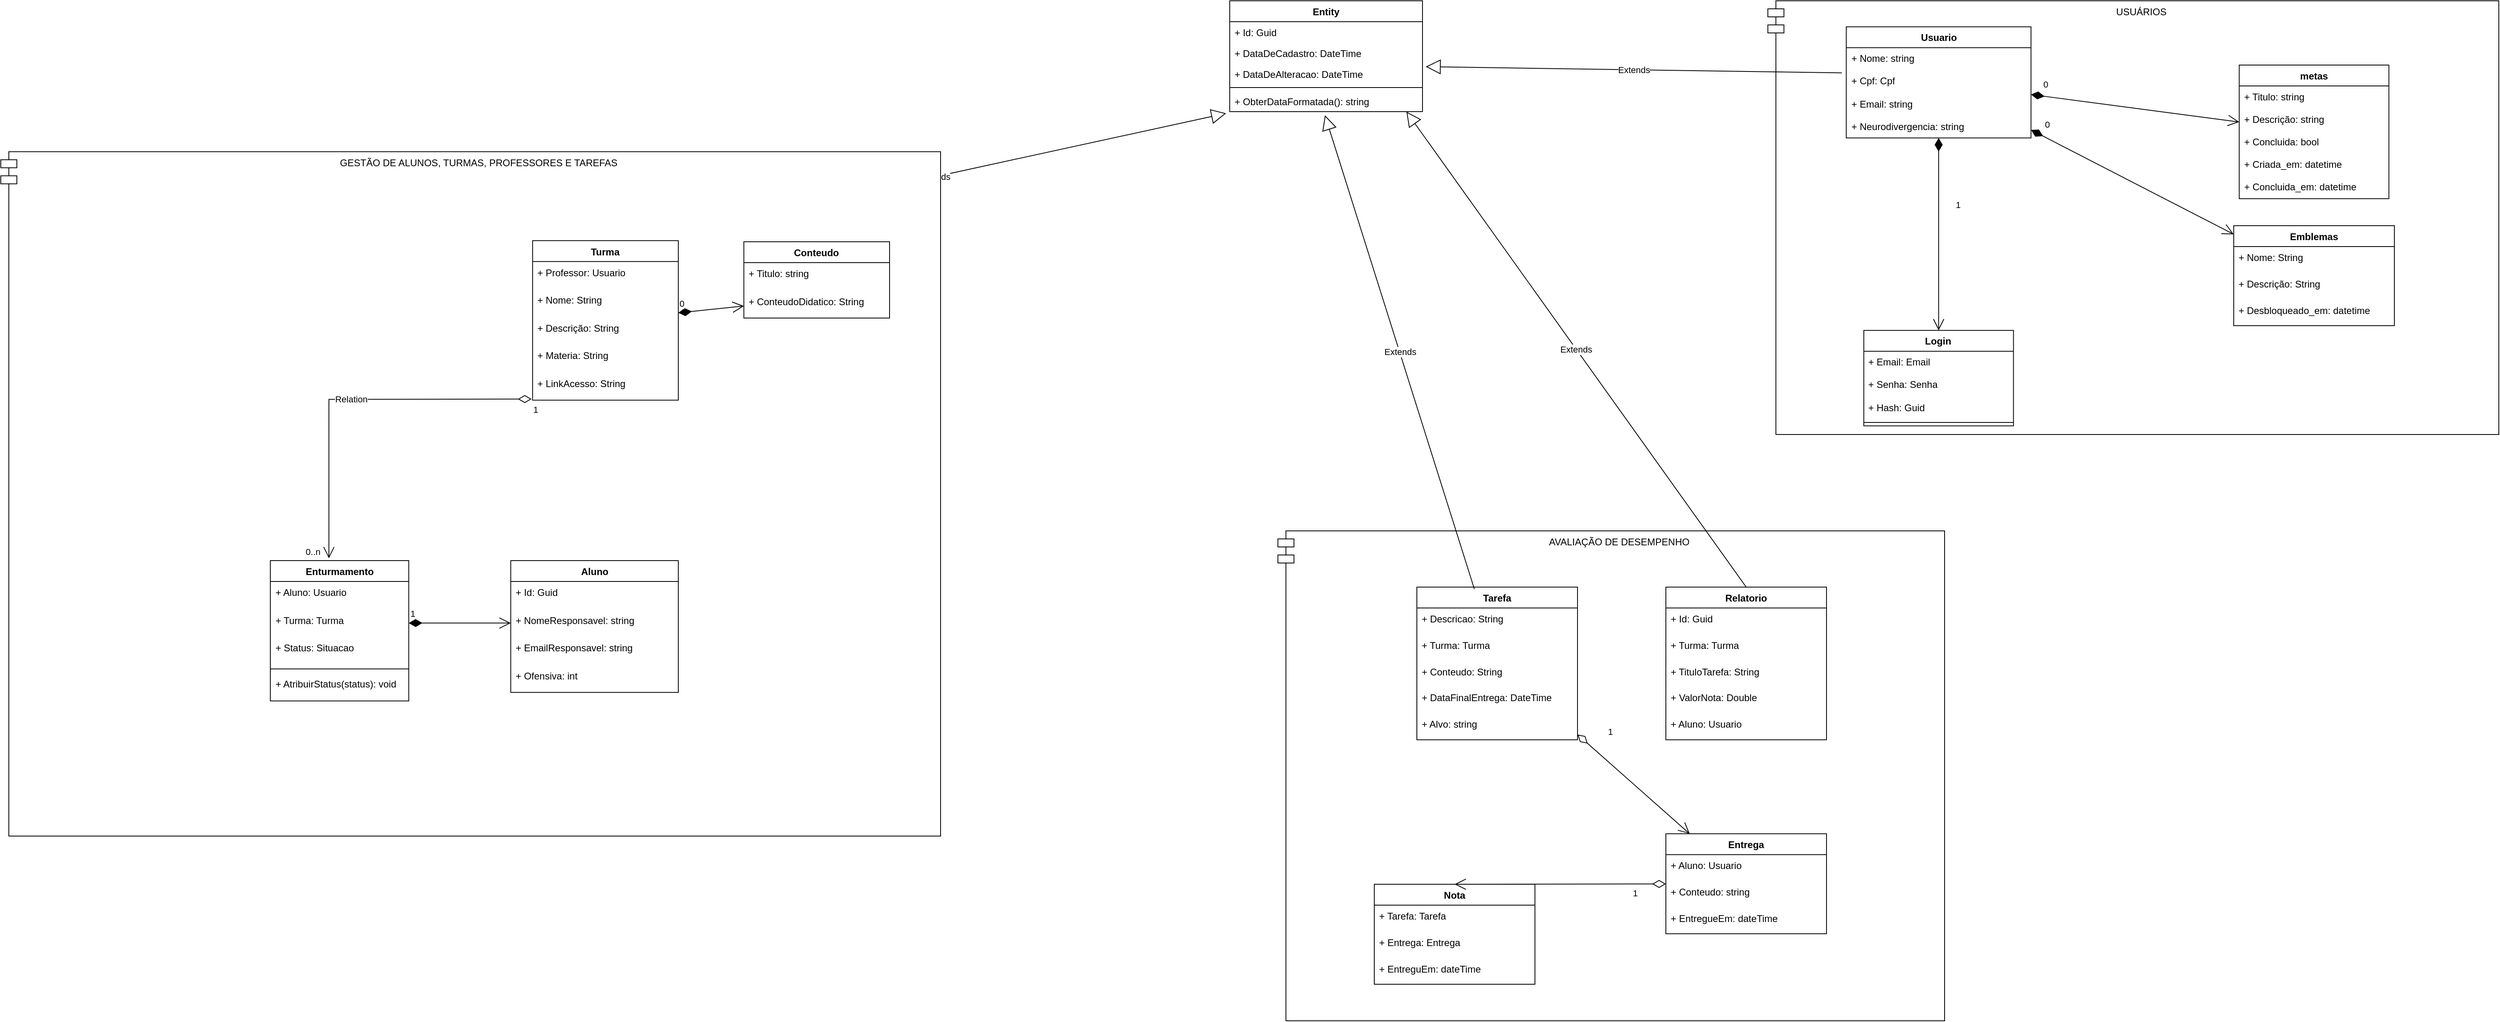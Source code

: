<mxfile>
    <diagram id="0EId-4HrZ4Xb_Ph9Aat4" name="Página-1">
        <mxGraphModel dx="616" dy="575" grid="1" gridSize="10" guides="1" tooltips="1" connect="1" arrows="1" fold="1" page="1" pageScale="1" pageWidth="1169" pageHeight="827" math="0" shadow="0">
            <root>
                <mxCell id="0"/>
                <mxCell id="1" parent="0"/>
                <mxCell id="_22i7cxM34HE0_kxNY9W-1" value="Entity" style="swimlane;fontStyle=1;align=center;verticalAlign=top;childLayout=stackLayout;horizontal=1;startSize=26;horizontalStack=0;resizeParent=1;resizeParentMax=0;resizeLast=0;collapsible=1;marginBottom=0;whiteSpace=wrap;html=1;" parent="1" vertex="1">
                    <mxGeometry x="1820" y="210" width="240" height="138" as="geometry"/>
                </mxCell>
                <mxCell id="_22i7cxM34HE0_kxNY9W-2" value="+ Id: Guid" style="text;strokeColor=none;fillColor=none;align=left;verticalAlign=top;spacingLeft=4;spacingRight=4;overflow=hidden;rotatable=0;points=[[0,0.5],[1,0.5]];portConstraint=eastwest;whiteSpace=wrap;html=1;" parent="_22i7cxM34HE0_kxNY9W-1" vertex="1">
                    <mxGeometry y="26" width="240" height="26" as="geometry"/>
                </mxCell>
                <mxCell id="_22i7cxM34HE0_kxNY9W-3" value="+ DataDeCadastro: DateTime" style="text;strokeColor=none;fillColor=none;align=left;verticalAlign=top;spacingLeft=4;spacingRight=4;overflow=hidden;rotatable=0;points=[[0,0.5],[1,0.5]];portConstraint=eastwest;whiteSpace=wrap;html=1;" parent="_22i7cxM34HE0_kxNY9W-1" vertex="1">
                    <mxGeometry y="52" width="240" height="26" as="geometry"/>
                </mxCell>
                <mxCell id="_22i7cxM34HE0_kxNY9W-4" value="+ DataDeAlteracao: DateTime" style="text;strokeColor=none;fillColor=none;align=left;verticalAlign=top;spacingLeft=4;spacingRight=4;overflow=hidden;rotatable=0;points=[[0,0.5],[1,0.5]];portConstraint=eastwest;whiteSpace=wrap;html=1;" parent="_22i7cxM34HE0_kxNY9W-1" vertex="1">
                    <mxGeometry y="78" width="240" height="26" as="geometry"/>
                </mxCell>
                <mxCell id="_22i7cxM34HE0_kxNY9W-5" value="" style="line;strokeWidth=1;fillColor=none;align=left;verticalAlign=middle;spacingTop=-1;spacingLeft=3;spacingRight=3;rotatable=0;labelPosition=right;points=[];portConstraint=eastwest;strokeColor=inherit;" parent="_22i7cxM34HE0_kxNY9W-1" vertex="1">
                    <mxGeometry y="104" width="240" height="8" as="geometry"/>
                </mxCell>
                <mxCell id="_22i7cxM34HE0_kxNY9W-6" value="+ ObterDataFormatada(): string" style="text;strokeColor=none;fillColor=none;align=left;verticalAlign=top;spacingLeft=4;spacingRight=4;overflow=hidden;rotatable=0;points=[[0,0.5],[1,0.5]];portConstraint=eastwest;whiteSpace=wrap;html=1;" parent="_22i7cxM34HE0_kxNY9W-1" vertex="1">
                    <mxGeometry y="112" width="240" height="26" as="geometry"/>
                </mxCell>
                <mxCell id="_22i7cxM34HE0_kxNY9W-7" value="" style="group" parent="1" connectable="0" vertex="1">
                    <mxGeometry x="2490" y="210" width="910" height="540" as="geometry"/>
                </mxCell>
                <mxCell id="_22i7cxM34HE0_kxNY9W-8" value="USUÁRIOS" style="shape=module;align=left;spacingLeft=20;align=center;verticalAlign=top;whiteSpace=wrap;html=1;" parent="_22i7cxM34HE0_kxNY9W-7" vertex="1">
                    <mxGeometry width="910" height="540" as="geometry"/>
                </mxCell>
                <mxCell id="_22i7cxM34HE0_kxNY9W-9" value="Usuario" style="swimlane;fontStyle=1;align=center;verticalAlign=top;childLayout=stackLayout;horizontal=1;startSize=26;horizontalStack=0;resizeParent=1;resizeParentMax=0;resizeLast=0;collapsible=1;marginBottom=0;whiteSpace=wrap;html=1;" parent="_22i7cxM34HE0_kxNY9W-7" vertex="1">
                    <mxGeometry x="97.61" y="32.4" width="230" height="138.32" as="geometry"/>
                </mxCell>
                <mxCell id="_22i7cxM34HE0_kxNY9W-10" value="+ Nome: string" style="text;strokeColor=none;fillColor=none;align=left;verticalAlign=top;spacingLeft=4;spacingRight=4;overflow=hidden;rotatable=0;points=[[0,0.5],[1,0.5]];portConstraint=eastwest;whiteSpace=wrap;html=1;" parent="_22i7cxM34HE0_kxNY9W-9" vertex="1">
                    <mxGeometry y="26" width="230" height="28.08" as="geometry"/>
                </mxCell>
                <mxCell id="_22i7cxM34HE0_kxNY9W-11" value="+ Cpf: Cpf" style="text;strokeColor=none;fillColor=none;align=left;verticalAlign=top;spacingLeft=4;spacingRight=4;overflow=hidden;rotatable=0;points=[[0,0.5],[1,0.5]];portConstraint=eastwest;whiteSpace=wrap;html=1;" parent="_22i7cxM34HE0_kxNY9W-9" vertex="1">
                    <mxGeometry y="54.08" width="230" height="28.08" as="geometry"/>
                </mxCell>
                <mxCell id="5mF7-lWkb1csetbVtok5-21" value="+ Email: string" style="text;strokeColor=none;fillColor=none;align=left;verticalAlign=top;spacingLeft=4;spacingRight=4;overflow=hidden;rotatable=0;points=[[0,0.5],[1,0.5]];portConstraint=eastwest;whiteSpace=wrap;html=1;" parent="_22i7cxM34HE0_kxNY9W-9" vertex="1">
                    <mxGeometry y="82.16" width="230" height="28.08" as="geometry"/>
                </mxCell>
                <mxCell id="5" value="+ Neurodivergencia: string" style="text;strokeColor=none;fillColor=none;align=left;verticalAlign=top;spacingLeft=4;spacingRight=4;overflow=hidden;rotatable=0;points=[[0,0.5],[1,0.5]];portConstraint=eastwest;whiteSpace=wrap;html=1;" vertex="1" parent="_22i7cxM34HE0_kxNY9W-9">
                    <mxGeometry y="110.24" width="230" height="28.08" as="geometry"/>
                </mxCell>
                <mxCell id="_22i7cxM34HE0_kxNY9W-24" value="Login" style="swimlane;fontStyle=1;align=center;verticalAlign=top;childLayout=stackLayout;horizontal=1;startSize=26;horizontalStack=0;resizeParent=1;resizeParentMax=0;resizeLast=0;collapsible=1;marginBottom=0;whiteSpace=wrap;html=1;" parent="_22i7cxM34HE0_kxNY9W-7" vertex="1">
                    <mxGeometry x="119.446" y="410.4" width="186.338" height="118.88" as="geometry"/>
                </mxCell>
                <mxCell id="_22i7cxM34HE0_kxNY9W-25" value="+ Email: Email" style="text;strokeColor=none;fillColor=none;align=left;verticalAlign=top;spacingLeft=4;spacingRight=4;overflow=hidden;rotatable=0;points=[[0,0.5],[1,0.5]];portConstraint=eastwest;whiteSpace=wrap;html=1;" parent="_22i7cxM34HE0_kxNY9W-24" vertex="1">
                    <mxGeometry y="26" width="186.338" height="28.08" as="geometry"/>
                </mxCell>
                <mxCell id="_22i7cxM34HE0_kxNY9W-26" value="+ Senha: Senha" style="text;strokeColor=none;fillColor=none;align=left;verticalAlign=top;spacingLeft=4;spacingRight=4;overflow=hidden;rotatable=0;points=[[0,0.5],[1,0.5]];portConstraint=eastwest;whiteSpace=wrap;html=1;" parent="_22i7cxM34HE0_kxNY9W-24" vertex="1">
                    <mxGeometry y="54.08" width="186.338" height="28.08" as="geometry"/>
                </mxCell>
                <mxCell id="_22i7cxM34HE0_kxNY9W-27" value="+ Hash: Guid" style="text;strokeColor=none;fillColor=none;align=left;verticalAlign=top;spacingLeft=4;spacingRight=4;overflow=hidden;rotatable=0;points=[[0,0.5],[1,0.5]];portConstraint=eastwest;whiteSpace=wrap;html=1;" parent="_22i7cxM34HE0_kxNY9W-24" vertex="1">
                    <mxGeometry y="82.16" width="186.338" height="28.08" as="geometry"/>
                </mxCell>
                <mxCell id="_22i7cxM34HE0_kxNY9W-28" value="" style="line;strokeWidth=1;fillColor=none;align=left;verticalAlign=middle;spacingTop=-1;spacingLeft=3;spacingRight=3;rotatable=0;labelPosition=right;points=[];portConstraint=eastwest;strokeColor=inherit;" parent="_22i7cxM34HE0_kxNY9W-24" vertex="1">
                    <mxGeometry y="110.24" width="186.338" height="8.64" as="geometry"/>
                </mxCell>
                <mxCell id="_22i7cxM34HE0_kxNY9W-29" value="1" style="endArrow=open;html=1;endSize=12;startArrow=diamondThin;startSize=14;startFill=1;align=left;verticalAlign=bottom;rounded=0;entryX=0.5;entryY=0;entryDx=0;entryDy=0;" parent="_22i7cxM34HE0_kxNY9W-7" source="_22i7cxM34HE0_kxNY9W-9" target="_22i7cxM34HE0_kxNY9W-24" edge="1">
                    <mxGeometry x="-0.227" y="19" relative="1" as="geometry">
                        <mxPoint x="191" y="350" as="sourcePoint"/>
                        <mxPoint x="190.775" y="345.6" as="targetPoint"/>
                        <mxPoint as="offset"/>
                    </mxGeometry>
                </mxCell>
                <mxCell id="s1apvQOig7nbkuSw_Kx2-1" value="metas" style="swimlane;fontStyle=1;align=center;verticalAlign=top;childLayout=stackLayout;horizontal=1;startSize=26;horizontalStack=0;resizeParent=1;resizeParentMax=0;resizeLast=0;collapsible=1;marginBottom=0;whiteSpace=wrap;html=1;" parent="_22i7cxM34HE0_kxNY9W-7" vertex="1">
                    <mxGeometry x="586.836" y="80.0" width="186.338" height="166.4" as="geometry"/>
                </mxCell>
                <mxCell id="s1apvQOig7nbkuSw_Kx2-2" value="+ Titulo: string" style="text;strokeColor=none;fillColor=none;align=left;verticalAlign=top;spacingLeft=4;spacingRight=4;overflow=hidden;rotatable=0;points=[[0,0.5],[1,0.5]];portConstraint=eastwest;whiteSpace=wrap;html=1;" parent="s1apvQOig7nbkuSw_Kx2-1" vertex="1">
                    <mxGeometry y="26" width="186.338" height="28.08" as="geometry"/>
                </mxCell>
                <mxCell id="s1apvQOig7nbkuSw_Kx2-3" value="+ Descrição: string" style="text;strokeColor=none;fillColor=none;align=left;verticalAlign=top;spacingLeft=4;spacingRight=4;overflow=hidden;rotatable=0;points=[[0,0.5],[1,0.5]];portConstraint=eastwest;whiteSpace=wrap;html=1;" parent="s1apvQOig7nbkuSw_Kx2-1" vertex="1">
                    <mxGeometry y="54.08" width="186.338" height="28.08" as="geometry"/>
                </mxCell>
                <mxCell id="s1apvQOig7nbkuSw_Kx2-4" value="+ Concluida: bool" style="text;strokeColor=none;fillColor=none;align=left;verticalAlign=top;spacingLeft=4;spacingRight=4;overflow=hidden;rotatable=0;points=[[0,0.5],[1,0.5]];portConstraint=eastwest;whiteSpace=wrap;html=1;" parent="s1apvQOig7nbkuSw_Kx2-1" vertex="1">
                    <mxGeometry y="82.16" width="186.338" height="28.08" as="geometry"/>
                </mxCell>
                <mxCell id="tPb7tCz_EdFUlY2_Hd4F-17" value="+ Criada_em: datetime" style="text;strokeColor=none;fillColor=none;align=left;verticalAlign=top;spacingLeft=4;spacingRight=4;overflow=hidden;rotatable=0;points=[[0,0.5],[1,0.5]];portConstraint=eastwest;whiteSpace=wrap;html=1;" parent="s1apvQOig7nbkuSw_Kx2-1" vertex="1">
                    <mxGeometry y="110.24" width="186.338" height="28.08" as="geometry"/>
                </mxCell>
                <mxCell id="tPb7tCz_EdFUlY2_Hd4F-18" value="+ Concluida_em: datetime" style="text;strokeColor=none;fillColor=none;align=left;verticalAlign=top;spacingLeft=4;spacingRight=4;overflow=hidden;rotatable=0;points=[[0,0.5],[1,0.5]];portConstraint=eastwest;whiteSpace=wrap;html=1;" parent="s1apvQOig7nbkuSw_Kx2-1" vertex="1">
                    <mxGeometry y="138.32" width="186.338" height="28.08" as="geometry"/>
                </mxCell>
                <mxCell id="s1apvQOig7nbkuSw_Kx2-6" value="0" style="endArrow=open;html=1;endSize=12;startArrow=diamondThin;startSize=14;startFill=1;align=left;verticalAlign=bottom;rounded=0;" parent="_22i7cxM34HE0_kxNY9W-7" source="_22i7cxM34HE0_kxNY9W-9" target="s1apvQOig7nbkuSw_Kx2-1" edge="1">
                    <mxGeometry x="-0.899" y="5" relative="1" as="geometry">
                        <mxPoint x="360" y="210" as="sourcePoint"/>
                        <mxPoint x="360" y="270" as="targetPoint"/>
                        <mxPoint as="offset"/>
                    </mxGeometry>
                </mxCell>
                <mxCell id="s1apvQOig7nbkuSw_Kx2-15" value="0" style="endArrow=open;html=1;endSize=12;startArrow=diamondThin;startSize=14;startFill=1;align=left;verticalAlign=bottom;rounded=0;" parent="_22i7cxM34HE0_kxNY9W-7" source="_22i7cxM34HE0_kxNY9W-9" target="s1apvQOig7nbkuSw_Kx2-8" edge="1">
                    <mxGeometry x="-0.899" y="5" relative="1" as="geometry">
                        <mxPoint x="218.13" y="176.563" as="sourcePoint"/>
                        <mxPoint x="579.61" y="330" as="targetPoint"/>
                        <mxPoint as="offset"/>
                    </mxGeometry>
                </mxCell>
                <mxCell id="s1apvQOig7nbkuSw_Kx2-8" value="Emblemas" style="swimlane;fontStyle=1;align=center;verticalAlign=top;childLayout=stackLayout;horizontal=1;startSize=26;horizontalStack=0;resizeParent=1;resizeParentMax=0;resizeLast=0;collapsible=1;marginBottom=0;whiteSpace=wrap;html=1;" parent="_22i7cxM34HE0_kxNY9W-7" vertex="1">
                    <mxGeometry x="580" y="280.003" width="200" height="124.459" as="geometry"/>
                </mxCell>
                <mxCell id="s1apvQOig7nbkuSw_Kx2-9" value="+ Nome: String" style="text;strokeColor=none;fillColor=none;align=left;verticalAlign=top;spacingLeft=4;spacingRight=4;overflow=hidden;rotatable=0;points=[[0,0.5],[1,0.5]];portConstraint=eastwest;whiteSpace=wrap;html=1;" parent="s1apvQOig7nbkuSw_Kx2-8" vertex="1">
                    <mxGeometry y="26" width="200" height="32.82" as="geometry"/>
                </mxCell>
                <mxCell id="s1apvQOig7nbkuSw_Kx2-10" value="+ Descrição: String" style="text;strokeColor=none;fillColor=none;align=left;verticalAlign=top;spacingLeft=4;spacingRight=4;overflow=hidden;rotatable=0;points=[[0,0.5],[1,0.5]];portConstraint=eastwest;whiteSpace=wrap;html=1;" parent="s1apvQOig7nbkuSw_Kx2-8" vertex="1">
                    <mxGeometry y="58.82" width="200" height="32.82" as="geometry"/>
                </mxCell>
                <mxCell id="s1apvQOig7nbkuSw_Kx2-19" value="+ Desbloqueado_em: datetime" style="text;strokeColor=none;fillColor=none;align=left;verticalAlign=top;spacingLeft=4;spacingRight=4;overflow=hidden;rotatable=0;points=[[0,0.5],[1,0.5]];portConstraint=eastwest;whiteSpace=wrap;html=1;" parent="s1apvQOig7nbkuSw_Kx2-8" vertex="1">
                    <mxGeometry y="91.639" width="200" height="32.82" as="geometry"/>
                </mxCell>
                <mxCell id="_22i7cxM34HE0_kxNY9W-31" value="Extends" style="endArrow=block;endSize=16;endFill=0;html=1;rounded=0;entryX=1.017;entryY=0.154;entryDx=0;entryDy=0;entryPerimeter=0;exitX=-0.024;exitY=0.115;exitDx=0;exitDy=0;exitPerimeter=0;" parent="1" source="_22i7cxM34HE0_kxNY9W-11" target="_22i7cxM34HE0_kxNY9W-4" edge="1">
                    <mxGeometry width="160" relative="1" as="geometry">
                        <mxPoint x="2410" y="620" as="sourcePoint"/>
                        <mxPoint x="2250" y="620" as="targetPoint"/>
                    </mxGeometry>
                </mxCell>
                <mxCell id="_22i7cxM34HE0_kxNY9W-80" value="Extends" style="endArrow=block;endSize=16;endFill=0;html=1;rounded=0;entryX=-0.019;entryY=1.082;entryDx=0;entryDy=0;entryPerimeter=0;exitX=0.75;exitY=0;exitDx=0;exitDy=0;" parent="1" source="_22i7cxM34HE0_kxNY9W-34" target="_22i7cxM34HE0_kxNY9W-6" edge="1">
                    <mxGeometry width="160" relative="1" as="geometry">
                        <mxPoint x="1990" y="670" as="sourcePoint"/>
                        <mxPoint x="2150" y="670" as="targetPoint"/>
                    </mxGeometry>
                </mxCell>
                <mxCell id="_22i7cxM34HE0_kxNY9W-81" value="" style="group" parent="1" connectable="0" vertex="1">
                    <mxGeometry x="1880" y="870" width="830" height="610" as="geometry"/>
                </mxCell>
                <mxCell id="_22i7cxM34HE0_kxNY9W-82" value="AVALIAÇÃO DE DESEMPENHO" style="shape=module;align=left;spacingLeft=20;align=center;verticalAlign=top;whiteSpace=wrap;html=1;" parent="_22i7cxM34HE0_kxNY9W-81" vertex="1">
                    <mxGeometry width="830" height="610" as="geometry"/>
                </mxCell>
                <mxCell id="_22i7cxM34HE0_kxNY9W-83" value="Tarefa" style="swimlane;fontStyle=1;align=center;verticalAlign=top;childLayout=stackLayout;horizontal=1;startSize=26;horizontalStack=0;resizeParent=1;resizeParentMax=0;resizeLast=0;collapsible=1;marginBottom=0;whiteSpace=wrap;html=1;" parent="_22i7cxM34HE0_kxNY9W-81" vertex="1">
                    <mxGeometry x="173" y="70.003" width="200" height="190.098" as="geometry"/>
                </mxCell>
                <mxCell id="_22i7cxM34HE0_kxNY9W-84" value="+ Descricao: String" style="text;strokeColor=none;fillColor=none;align=left;verticalAlign=top;spacingLeft=4;spacingRight=4;overflow=hidden;rotatable=0;points=[[0,0.5],[1,0.5]];portConstraint=eastwest;whiteSpace=wrap;html=1;" parent="_22i7cxM34HE0_kxNY9W-83" vertex="1">
                    <mxGeometry y="26" width="200" height="32.82" as="geometry"/>
                </mxCell>
                <mxCell id="_22i7cxM34HE0_kxNY9W-85" value="+ Turma: Turma" style="text;strokeColor=none;fillColor=none;align=left;verticalAlign=top;spacingLeft=4;spacingRight=4;overflow=hidden;rotatable=0;points=[[0,0.5],[1,0.5]];portConstraint=eastwest;whiteSpace=wrap;html=1;" parent="_22i7cxM34HE0_kxNY9W-83" vertex="1">
                    <mxGeometry y="58.82" width="200" height="32.82" as="geometry"/>
                </mxCell>
                <mxCell id="_22i7cxM34HE0_kxNY9W-86" value="+ Conteudo: String" style="text;strokeColor=none;fillColor=none;align=left;verticalAlign=top;spacingLeft=4;spacingRight=4;overflow=hidden;rotatable=0;points=[[0,0.5],[1,0.5]];portConstraint=eastwest;whiteSpace=wrap;html=1;" parent="_22i7cxM34HE0_kxNY9W-83" vertex="1">
                    <mxGeometry y="91.639" width="200" height="32.82" as="geometry"/>
                </mxCell>
                <mxCell id="tbs5IcRn3DgyxemrYz8J-40" value="+ DataFinalEntrega: DateTime" style="text;strokeColor=none;fillColor=none;align=left;verticalAlign=top;spacingLeft=4;spacingRight=4;overflow=hidden;rotatable=0;points=[[0,0.5],[1,0.5]];portConstraint=eastwest;whiteSpace=wrap;html=1;" parent="_22i7cxM34HE0_kxNY9W-83" vertex="1">
                    <mxGeometry y="124.459" width="200" height="32.82" as="geometry"/>
                </mxCell>
                <mxCell id="tPb7tCz_EdFUlY2_Hd4F-1" value="+ Alvo: string" style="text;strokeColor=none;fillColor=none;align=left;verticalAlign=top;spacingLeft=4;spacingRight=4;overflow=hidden;rotatable=0;points=[[0,0.5],[1,0.5]];portConstraint=eastwest;whiteSpace=wrap;html=1;" parent="_22i7cxM34HE0_kxNY9W-83" vertex="1">
                    <mxGeometry y="157.279" width="200" height="32.82" as="geometry"/>
                </mxCell>
                <mxCell id="_22i7cxM34HE0_kxNY9W-91" value="Nota" style="swimlane;fontStyle=1;align=center;verticalAlign=top;childLayout=stackLayout;horizontal=1;startSize=26;horizontalStack=0;resizeParent=1;resizeParentMax=0;resizeLast=0;collapsible=1;marginBottom=0;whiteSpace=wrap;html=1;" parent="_22i7cxM34HE0_kxNY9W-81" vertex="1">
                    <mxGeometry x="120" y="440.003" width="200" height="124.459" as="geometry"/>
                </mxCell>
                <mxCell id="_22i7cxM34HE0_kxNY9W-93" value="+ Tarefa: Tarefa" style="text;strokeColor=none;fillColor=none;align=left;verticalAlign=top;spacingLeft=4;spacingRight=4;overflow=hidden;rotatable=0;points=[[0,0.5],[1,0.5]];portConstraint=eastwest;whiteSpace=wrap;html=1;" parent="_22i7cxM34HE0_kxNY9W-91" vertex="1">
                    <mxGeometry y="26" width="200" height="32.82" as="geometry"/>
                </mxCell>
                <mxCell id="2" value="+ Entrega: Entrega" style="text;strokeColor=none;fillColor=none;align=left;verticalAlign=top;spacingLeft=4;spacingRight=4;overflow=hidden;rotatable=0;points=[[0,0.5],[1,0.5]];portConstraint=eastwest;whiteSpace=wrap;html=1;" parent="_22i7cxM34HE0_kxNY9W-91" vertex="1">
                    <mxGeometry y="58.82" width="200" height="32.82" as="geometry"/>
                </mxCell>
                <mxCell id="_22i7cxM34HE0_kxNY9W-92" value="+ EntreguEm: dateTime" style="text;strokeColor=none;fillColor=none;align=left;verticalAlign=top;spacingLeft=4;spacingRight=4;overflow=hidden;rotatable=0;points=[[0,0.5],[1,0.5]];portConstraint=eastwest;whiteSpace=wrap;html=1;" parent="_22i7cxM34HE0_kxNY9W-91" vertex="1">
                    <mxGeometry y="91.639" width="200" height="32.82" as="geometry"/>
                </mxCell>
                <mxCell id="_22i7cxM34HE0_kxNY9W-97" value="1" style="endArrow=open;html=1;endSize=12;startArrow=diamondThin;startSize=14;startFill=0;align=left;verticalAlign=bottom;rounded=0;entryX=0.5;entryY=0;entryDx=0;entryDy=0;" parent="_22i7cxM34HE0_kxNY9W-81" source="tPb7tCz_EdFUlY2_Hd4F-11" target="_22i7cxM34HE0_kxNY9W-91" edge="1">
                    <mxGeometry x="-0.668" y="20" relative="1" as="geometry">
                        <mxPoint x="270" y="274.203" as="sourcePoint"/>
                        <mxPoint x="-62" y="154.918" as="targetPoint"/>
                        <mxPoint as="offset"/>
                    </mxGeometry>
                </mxCell>
                <mxCell id="_22i7cxM34HE0_kxNY9W-98" value="Relatorio" style="swimlane;fontStyle=1;align=center;verticalAlign=top;childLayout=stackLayout;horizontal=1;startSize=26;horizontalStack=0;resizeParent=1;resizeParentMax=0;resizeLast=0;collapsible=1;marginBottom=0;whiteSpace=wrap;html=1;" parent="_22i7cxM34HE0_kxNY9W-81" vertex="1">
                    <mxGeometry x="483" y="70.003" width="200" height="190.098" as="geometry"/>
                </mxCell>
                <mxCell id="_22i7cxM34HE0_kxNY9W-99" value="+ Id: Guid" style="text;strokeColor=none;fillColor=none;align=left;verticalAlign=top;spacingLeft=4;spacingRight=4;overflow=hidden;rotatable=0;points=[[0,0.5],[1,0.5]];portConstraint=eastwest;whiteSpace=wrap;html=1;" parent="_22i7cxM34HE0_kxNY9W-98" vertex="1">
                    <mxGeometry y="26" width="200" height="32.82" as="geometry"/>
                </mxCell>
                <mxCell id="_22i7cxM34HE0_kxNY9W-100" value="+ Turma: Turma" style="text;strokeColor=none;fillColor=none;align=left;verticalAlign=top;spacingLeft=4;spacingRight=4;overflow=hidden;rotatable=0;points=[[0,0.5],[1,0.5]];portConstraint=eastwest;whiteSpace=wrap;html=1;" parent="_22i7cxM34HE0_kxNY9W-98" vertex="1">
                    <mxGeometry y="58.82" width="200" height="32.82" as="geometry"/>
                </mxCell>
                <mxCell id="_22i7cxM34HE0_kxNY9W-101" value="+ TituloTarefa: String" style="text;strokeColor=none;fillColor=none;align=left;verticalAlign=top;spacingLeft=4;spacingRight=4;overflow=hidden;rotatable=0;points=[[0,0.5],[1,0.5]];portConstraint=eastwest;whiteSpace=wrap;html=1;" parent="_22i7cxM34HE0_kxNY9W-98" vertex="1">
                    <mxGeometry y="91.639" width="200" height="32.82" as="geometry"/>
                </mxCell>
                <mxCell id="_22i7cxM34HE0_kxNY9W-102" value="+ ValorNota: Double" style="text;strokeColor=none;fillColor=none;align=left;verticalAlign=top;spacingLeft=4;spacingRight=4;overflow=hidden;rotatable=0;points=[[0,0.5],[1,0.5]];portConstraint=eastwest;whiteSpace=wrap;html=1;" parent="_22i7cxM34HE0_kxNY9W-98" vertex="1">
                    <mxGeometry y="124.459" width="200" height="32.82" as="geometry"/>
                </mxCell>
                <mxCell id="_22i7cxM34HE0_kxNY9W-103" value="+ Aluno: Usuario" style="text;strokeColor=none;fillColor=none;align=left;verticalAlign=top;spacingLeft=4;spacingRight=4;overflow=hidden;rotatable=0;points=[[0,0.5],[1,0.5]];portConstraint=eastwest;whiteSpace=wrap;html=1;" parent="_22i7cxM34HE0_kxNY9W-98" vertex="1">
                    <mxGeometry y="157.279" width="200" height="32.82" as="geometry"/>
                </mxCell>
                <mxCell id="tPb7tCz_EdFUlY2_Hd4F-11" value="Entrega" style="swimlane;fontStyle=1;align=center;verticalAlign=top;childLayout=stackLayout;horizontal=1;startSize=26;horizontalStack=0;resizeParent=1;resizeParentMax=0;resizeLast=0;collapsible=1;marginBottom=0;whiteSpace=wrap;html=1;" parent="_22i7cxM34HE0_kxNY9W-81" vertex="1">
                    <mxGeometry x="483" y="377.183" width="200" height="124.459" as="geometry"/>
                </mxCell>
                <mxCell id="tPb7tCz_EdFUlY2_Hd4F-12" value="+ Aluno: Usuario" style="text;strokeColor=none;fillColor=none;align=left;verticalAlign=top;spacingLeft=4;spacingRight=4;overflow=hidden;rotatable=0;points=[[0,0.5],[1,0.5]];portConstraint=eastwest;whiteSpace=wrap;html=1;" parent="tPb7tCz_EdFUlY2_Hd4F-11" vertex="1">
                    <mxGeometry y="26" width="200" height="32.82" as="geometry"/>
                </mxCell>
                <mxCell id="tPb7tCz_EdFUlY2_Hd4F-13" value="+ Conteudo: string" style="text;strokeColor=none;fillColor=none;align=left;verticalAlign=top;spacingLeft=4;spacingRight=4;overflow=hidden;rotatable=0;points=[[0,0.5],[1,0.5]];portConstraint=eastwest;whiteSpace=wrap;html=1;" parent="tPb7tCz_EdFUlY2_Hd4F-11" vertex="1">
                    <mxGeometry y="58.82" width="200" height="32.82" as="geometry"/>
                </mxCell>
                <mxCell id="tPb7tCz_EdFUlY2_Hd4F-14" value="+ EntregueEm: dateTime" style="text;strokeColor=none;fillColor=none;align=left;verticalAlign=top;spacingLeft=4;spacingRight=4;overflow=hidden;rotatable=0;points=[[0,0.5],[1,0.5]];portConstraint=eastwest;whiteSpace=wrap;html=1;" parent="tPb7tCz_EdFUlY2_Hd4F-11" vertex="1">
                    <mxGeometry y="91.639" width="200" height="32.82" as="geometry"/>
                </mxCell>
                <mxCell id="tPb7tCz_EdFUlY2_Hd4F-16" value="1" style="endArrow=open;html=1;endSize=12;startArrow=diamondThin;startSize=14;startFill=0;align=left;verticalAlign=bottom;rounded=0;" parent="_22i7cxM34HE0_kxNY9W-81" source="_22i7cxM34HE0_kxNY9W-83" target="tPb7tCz_EdFUlY2_Hd4F-11" edge="1">
                    <mxGeometry x="-0.668" y="20" relative="1" as="geometry">
                        <mxPoint x="452" y="260.1" as="sourcePoint"/>
                        <mxPoint x="450" y="410.1" as="targetPoint"/>
                        <mxPoint as="offset"/>
                    </mxGeometry>
                </mxCell>
                <mxCell id="_22i7cxM34HE0_kxNY9W-105" value="Extends" style="endArrow=block;endSize=16;endFill=0;html=1;rounded=0;entryX=0.494;entryY=1.174;entryDx=0;entryDy=0;entryPerimeter=0;exitX=0.358;exitY=0.013;exitDx=0;exitDy=0;exitPerimeter=0;" parent="1" source="_22i7cxM34HE0_kxNY9W-83" target="_22i7cxM34HE0_kxNY9W-6" edge="1">
                    <mxGeometry width="160" relative="1" as="geometry">
                        <mxPoint x="1850" y="770" as="sourcePoint"/>
                        <mxPoint x="1945" y="470" as="targetPoint"/>
                    </mxGeometry>
                </mxCell>
                <mxCell id="_22i7cxM34HE0_kxNY9W-106" value="Extends" style="endArrow=block;endSize=16;endFill=0;html=1;rounded=0;entryX=0.494;entryY=1.174;entryDx=0;entryDy=0;entryPerimeter=0;exitX=0.5;exitY=0;exitDx=0;exitDy=0;" parent="1" source="_22i7cxM34HE0_kxNY9W-98" edge="1">
                    <mxGeometry width="160" relative="1" as="geometry">
                        <mxPoint x="2246" y="938" as="sourcePoint"/>
                        <mxPoint x="2040" y="348" as="targetPoint"/>
                    </mxGeometry>
                </mxCell>
                <mxCell id="_k2HK5vYg-OT14r2xRIS-1" value="Vertical Container" style="swimlane;whiteSpace=wrap;html=1;" parent="1" vertex="1">
                    <mxGeometry x="650" y="540" width="200" height="200" as="geometry"/>
                </mxCell>
                <mxCell id="_22i7cxM34HE0_kxNY9W-32" value="" style="group" parent="1" connectable="0" vertex="1">
                    <mxGeometry x="290" y="440" width="1170" height="810" as="geometry"/>
                </mxCell>
                <mxCell id="_22i7cxM34HE0_kxNY9W-33" value="&lt;font style=&quot;vertical-align: inherit;&quot;&gt;&lt;font style=&quot;vertical-align: inherit;&quot;&gt;&lt;font style=&quot;vertical-align: inherit;&quot;&gt;&lt;font style=&quot;vertical-align: inherit;&quot;&gt;GESTÃO DE ALUNOS, TURMAS, PROFESSORES E TAREFAS&lt;/font&gt;&lt;/font&gt;&lt;/font&gt;&lt;/font&gt;" style="shape=module;align=left;spacingLeft=20;align=center;verticalAlign=top;whiteSpace=wrap;html=1;" parent="_22i7cxM34HE0_kxNY9W-32" vertex="1">
                    <mxGeometry y="-42.078" width="1170" height="852.078" as="geometry"/>
                </mxCell>
                <mxCell id="_22i7cxM34HE0_kxNY9W-34" value="Turma" style="swimlane;fontStyle=1;align=center;verticalAlign=top;childLayout=stackLayout;horizontal=1;startSize=26;horizontalStack=0;resizeParent=1;resizeParentMax=0;resizeLast=0;collapsible=1;marginBottom=0;whiteSpace=wrap;html=1;" parent="_22i7cxM34HE0_kxNY9W-32" vertex="1">
                    <mxGeometry x="662.093" y="68.618" width="181.395" height="198.623" as="geometry"/>
                </mxCell>
                <mxCell id="_22i7cxM34HE0_kxNY9W-35" value="+ Professor: Usuario" style="text;strokeColor=none;fillColor=none;align=left;verticalAlign=top;spacingLeft=4;spacingRight=4;overflow=hidden;rotatable=0;points=[[0,0.5],[1,0.5]];portConstraint=eastwest;whiteSpace=wrap;html=1;" parent="_22i7cxM34HE0_kxNY9W-34" vertex="1">
                    <mxGeometry y="26" width="181.395" height="34.525" as="geometry"/>
                </mxCell>
                <mxCell id="_22i7cxM34HE0_kxNY9W-36" value="+ Nome: String" style="text;strokeColor=none;fillColor=none;align=left;verticalAlign=top;spacingLeft=4;spacingRight=4;overflow=hidden;rotatable=0;points=[[0,0.5],[1,0.5]];portConstraint=eastwest;whiteSpace=wrap;html=1;" parent="_22i7cxM34HE0_kxNY9W-34" vertex="1">
                    <mxGeometry y="60.525" width="181.395" height="34.525" as="geometry"/>
                </mxCell>
                <mxCell id="NzsvKtEhp6DnYxXmc36m-1" value="+ Descrição: String" style="text;strokeColor=none;fillColor=none;align=left;verticalAlign=top;spacingLeft=4;spacingRight=4;overflow=hidden;rotatable=0;points=[[0,0.5],[1,0.5]];portConstraint=eastwest;whiteSpace=wrap;html=1;" parent="_22i7cxM34HE0_kxNY9W-34" vertex="1">
                    <mxGeometry y="95.049" width="181.395" height="34.525" as="geometry"/>
                </mxCell>
                <mxCell id="tbs5IcRn3DgyxemrYz8J-36" value="+ Materia: String" style="text;strokeColor=none;fillColor=none;align=left;verticalAlign=top;spacingLeft=4;spacingRight=4;overflow=hidden;rotatable=0;points=[[0,0.5],[1,0.5]];portConstraint=eastwest;whiteSpace=wrap;html=1;" parent="_22i7cxM34HE0_kxNY9W-34" vertex="1">
                    <mxGeometry y="129.574" width="181.395" height="34.525" as="geometry"/>
                </mxCell>
                <mxCell id="5mF7-lWkb1csetbVtok5-25" value="+ LinkAcesso: String" style="text;strokeColor=none;fillColor=none;align=left;verticalAlign=top;spacingLeft=4;spacingRight=4;overflow=hidden;rotatable=0;points=[[0,0.5],[1,0.5]];portConstraint=eastwest;whiteSpace=wrap;html=1;" parent="_22i7cxM34HE0_kxNY9W-34" vertex="1">
                    <mxGeometry y="164.098" width="181.395" height="34.525" as="geometry"/>
                </mxCell>
                <mxCell id="_22i7cxM34HE0_kxNY9W-41" value="&lt;font style=&quot;vertical-align: inherit;&quot;&gt;&lt;font style=&quot;vertical-align: inherit;&quot;&gt;&lt;font style=&quot;vertical-align: inherit;&quot;&gt;&lt;font style=&quot;vertical-align: inherit;&quot;&gt;Enturmamento&lt;/font&gt;&lt;/font&gt;&lt;/font&gt;&lt;/font&gt;" style="swimlane;fontStyle=1;align=center;verticalAlign=top;childLayout=stackLayout;horizontal=1;startSize=26;horizontalStack=0;resizeParent=1;resizeParentMax=0;resizeLast=0;collapsible=1;marginBottom=0;whiteSpace=wrap;html=1;" parent="_22i7cxM34HE0_kxNY9W-32" vertex="1">
                    <mxGeometry x="335.581" y="466.979" width="172.326" height="174.721" as="geometry"/>
                </mxCell>
                <mxCell id="_22i7cxM34HE0_kxNY9W-42" value="+ Aluno: Usuario" style="text;strokeColor=none;fillColor=none;align=left;verticalAlign=top;spacingLeft=4;spacingRight=4;overflow=hidden;rotatable=0;points=[[0,0.5],[1,0.5]];portConstraint=eastwest;whiteSpace=wrap;html=1;" parent="_22i7cxM34HE0_kxNY9W-41" vertex="1">
                    <mxGeometry y="26" width="172.326" height="34.525" as="geometry"/>
                </mxCell>
                <mxCell id="_22i7cxM34HE0_kxNY9W-43" value="+ Turma: Turma" style="text;strokeColor=none;fillColor=none;align=left;verticalAlign=top;spacingLeft=4;spacingRight=4;overflow=hidden;rotatable=0;points=[[0,0.5],[1,0.5]];portConstraint=eastwest;whiteSpace=wrap;html=1;" parent="_22i7cxM34HE0_kxNY9W-41" vertex="1">
                    <mxGeometry y="60.525" width="172.326" height="34.525" as="geometry"/>
                </mxCell>
                <mxCell id="_22i7cxM34HE0_kxNY9W-44" value="+ Status: Situacao" style="text;strokeColor=none;fillColor=none;align=left;verticalAlign=top;spacingLeft=4;spacingRight=4;overflow=hidden;rotatable=0;points=[[0,0.5],[1,0.5]];portConstraint=eastwest;whiteSpace=wrap;html=1;" parent="_22i7cxM34HE0_kxNY9W-41" vertex="1">
                    <mxGeometry y="95.049" width="172.326" height="34.525" as="geometry"/>
                </mxCell>
                <mxCell id="_22i7cxM34HE0_kxNY9W-45" value="" style="line;strokeWidth=1;fillColor=none;align=left;verticalAlign=middle;spacingTop=-1;spacingLeft=3;spacingRight=3;rotatable=0;labelPosition=right;points=[];portConstraint=eastwest;strokeColor=inherit;" parent="_22i7cxM34HE0_kxNY9W-41" vertex="1">
                    <mxGeometry y="129.574" width="172.326" height="10.623" as="geometry"/>
                </mxCell>
                <mxCell id="_22i7cxM34HE0_kxNY9W-46" value="&lt;font style=&quot;vertical-align: inherit;&quot;&gt;&lt;font style=&quot;vertical-align: inherit;&quot;&gt;+ AtribuirStatus(status): void&lt;/font&gt;&lt;/font&gt;" style="text;strokeColor=none;fillColor=none;align=left;verticalAlign=top;spacingLeft=4;spacingRight=4;overflow=hidden;rotatable=0;points=[[0,0.5],[1,0.5]];portConstraint=eastwest;whiteSpace=wrap;html=1;" parent="_22i7cxM34HE0_kxNY9W-41" vertex="1">
                    <mxGeometry y="140.197" width="172.326" height="34.525" as="geometry"/>
                </mxCell>
                <mxCell id="_22i7cxM34HE0_kxNY9W-47" value="Relation" style="endArrow=open;html=1;endSize=12;startArrow=diamondThin;startSize=14;startFill=0;rounded=0;exitX=-0.007;exitY=0.959;exitDx=0;exitDy=0;exitPerimeter=0;entryX=0.423;entryY=-0.016;entryDx=0;entryDy=0;entryPerimeter=0;edgeStyle=orthogonalEdgeStyle;" parent="_22i7cxM34HE0_kxNY9W-32" target="_22i7cxM34HE0_kxNY9W-41" edge="1">
                    <mxGeometry relative="1" as="geometry">
                        <mxPoint x="660.823" y="265.825" as="sourcePoint"/>
                        <mxPoint x="1324.186" y="132.787" as="targetPoint"/>
                    </mxGeometry>
                </mxCell>
                <mxCell id="_22i7cxM34HE0_kxNY9W-48" value="1" style="edgeLabel;resizable=0;html=1;align=left;verticalAlign=top;" parent="_22i7cxM34HE0_kxNY9W-47" connectable="0" vertex="1">
                    <mxGeometry x="-1" relative="1" as="geometry"/>
                </mxCell>
                <mxCell id="_22i7cxM34HE0_kxNY9W-49" value="0..n" style="edgeLabel;resizable=0;html=1;align=right;verticalAlign=top;" parent="_22i7cxM34HE0_kxNY9W-47" connectable="0" vertex="1">
                    <mxGeometry x="1" relative="1" as="geometry">
                        <mxPoint x="-10" y="-21" as="offset"/>
                    </mxGeometry>
                </mxCell>
                <mxCell id="_22i7cxM34HE0_kxNY9W-50" value="Aluno" style="swimlane;fontStyle=1;align=center;verticalAlign=top;childLayout=stackLayout;horizontal=1;startSize=26;horizontalStack=0;resizeParent=1;resizeParentMax=0;resizeLast=0;collapsible=1;marginBottom=0;whiteSpace=wrap;html=1;" parent="_22i7cxM34HE0_kxNY9W-32" vertex="1">
                    <mxGeometry x="634.884" y="466.98" width="208.605" height="164.098" as="geometry"/>
                </mxCell>
                <mxCell id="_22i7cxM34HE0_kxNY9W-51" value="+ Id: Guid" style="text;strokeColor=none;fillColor=none;align=left;verticalAlign=top;spacingLeft=4;spacingRight=4;overflow=hidden;rotatable=0;points=[[0,0.5],[1,0.5]];portConstraint=eastwest;whiteSpace=wrap;html=1;" parent="_22i7cxM34HE0_kxNY9W-50" vertex="1">
                    <mxGeometry y="26" width="208.605" height="34.525" as="geometry"/>
                </mxCell>
                <mxCell id="8l9lT6rC_CMt7ra4iMtX-1" value="+ NomeResponsavel: string" style="text;strokeColor=none;fillColor=none;align=left;verticalAlign=top;spacingLeft=4;spacingRight=4;overflow=hidden;rotatable=0;points=[[0,0.5],[1,0.5]];portConstraint=eastwest;whiteSpace=wrap;html=1;" parent="_22i7cxM34HE0_kxNY9W-50" vertex="1">
                    <mxGeometry y="60.525" width="208.605" height="34.525" as="geometry"/>
                </mxCell>
                <mxCell id="6" value="+ EmailResponsavel: string" style="text;strokeColor=none;fillColor=none;align=left;verticalAlign=top;spacingLeft=4;spacingRight=4;overflow=hidden;rotatable=0;points=[[0,0.5],[1,0.5]];portConstraint=eastwest;whiteSpace=wrap;html=1;" vertex="1" parent="_22i7cxM34HE0_kxNY9W-50">
                    <mxGeometry y="95.049" width="208.605" height="34.525" as="geometry"/>
                </mxCell>
                <mxCell id="8l9lT6rC_CMt7ra4iMtX-2" value="+ Ofensiva: int" style="text;strokeColor=none;fillColor=none;align=left;verticalAlign=top;spacingLeft=4;spacingRight=4;overflow=hidden;rotatable=0;points=[[0,0.5],[1,0.5]];portConstraint=eastwest;whiteSpace=wrap;html=1;" parent="_22i7cxM34HE0_kxNY9W-50" vertex="1">
                    <mxGeometry y="129.574" width="208.605" height="34.525" as="geometry"/>
                </mxCell>
                <mxCell id="_22i7cxM34HE0_kxNY9W-56" value="1" style="endArrow=open;html=1;endSize=12;startArrow=diamondThin;startSize=14;startFill=1;align=left;verticalAlign=bottom;rounded=0;exitX=1;exitY=0.5;exitDx=0;exitDy=0;entryX=0;entryY=0.5;entryDx=0;entryDy=0;" parent="_22i7cxM34HE0_kxNY9W-32" source="_22i7cxM34HE0_kxNY9W-43" edge="1">
                    <mxGeometry x="-1" y="3" relative="1" as="geometry">
                        <mxPoint x="707.442" y="185.902" as="sourcePoint"/>
                        <mxPoint x="634.884" y="544.767" as="targetPoint"/>
                    </mxGeometry>
                </mxCell>
                <mxCell id="8l9lT6rC_CMt7ra4iMtX-3" value="Conteudo" style="swimlane;fontStyle=1;align=center;verticalAlign=top;childLayout=stackLayout;horizontal=1;startSize=26;horizontalStack=0;resizeParent=1;resizeParentMax=0;resizeLast=0;collapsible=1;marginBottom=0;whiteSpace=wrap;html=1;" parent="_22i7cxM34HE0_kxNY9W-32" vertex="1">
                    <mxGeometry x="925.116" y="69.998" width="181.395" height="95.049" as="geometry"/>
                </mxCell>
                <mxCell id="tPb7tCz_EdFUlY2_Hd4F-2" value="+ Titulo: string" style="text;strokeColor=none;fillColor=none;align=left;verticalAlign=top;spacingLeft=4;spacingRight=4;overflow=hidden;rotatable=0;points=[[0,0.5],[1,0.5]];portConstraint=eastwest;whiteSpace=wrap;html=1;" parent="8l9lT6rC_CMt7ra4iMtX-3" vertex="1">
                    <mxGeometry y="26" width="181.395" height="34.525" as="geometry"/>
                </mxCell>
                <mxCell id="8l9lT6rC_CMt7ra4iMtX-8" value="+ ConteudoDidatico: String" style="text;strokeColor=none;fillColor=none;align=left;verticalAlign=top;spacingLeft=4;spacingRight=4;overflow=hidden;rotatable=0;points=[[0,0.5],[1,0.5]];portConstraint=eastwest;whiteSpace=wrap;html=1;" parent="8l9lT6rC_CMt7ra4iMtX-3" vertex="1">
                    <mxGeometry y="60.525" width="181.395" height="34.525" as="geometry"/>
                </mxCell>
                <mxCell id="tPb7tCz_EdFUlY2_Hd4F-10" value="0" style="endArrow=open;html=1;endSize=12;startArrow=diamondThin;startSize=14;startFill=1;align=left;verticalAlign=bottom;rounded=0;entryX=0;entryY=0.5;entryDx=0;entryDy=0;" parent="_22i7cxM34HE0_kxNY9W-32" source="_22i7cxM34HE0_kxNY9W-34" edge="1">
                    <mxGeometry x="-1" y="3" relative="1" as="geometry">
                        <mxPoint x="838.12" y="150" as="sourcePoint"/>
                        <mxPoint x="925.12" y="150" as="targetPoint"/>
                    </mxGeometry>
                </mxCell>
            </root>
        </mxGraphModel>
    </diagram>
</mxfile>